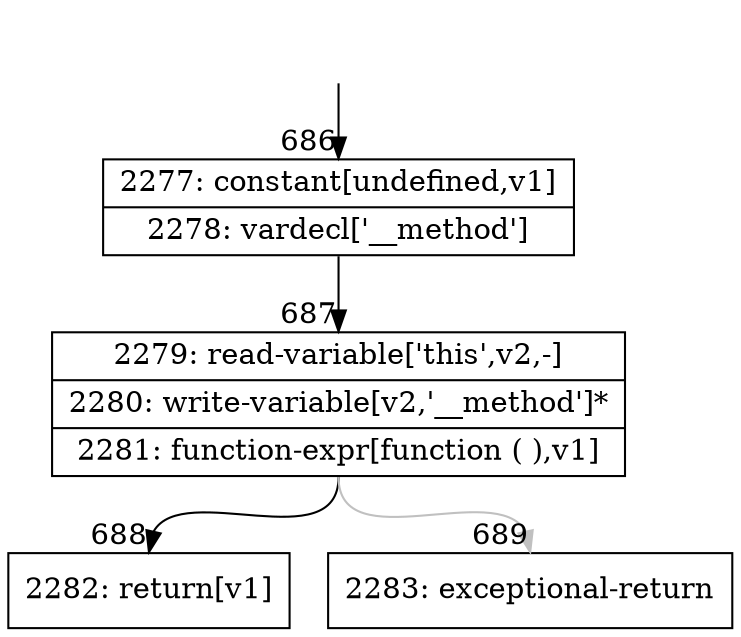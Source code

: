 digraph {
rankdir="TD"
BB_entry53[shape=none,label=""];
BB_entry53 -> BB686 [tailport=s, headport=n, headlabel="    686"]
BB686 [shape=record label="{2277: constant[undefined,v1]|2278: vardecl['__method']}" ] 
BB686 -> BB687 [tailport=s, headport=n, headlabel="      687"]
BB687 [shape=record label="{2279: read-variable['this',v2,-]|2280: write-variable[v2,'__method']*|2281: function-expr[function ( ),v1]}" ] 
BB687 -> BB688 [tailport=s, headport=n, headlabel="      688"]
BB687 -> BB689 [tailport=s, headport=n, color=gray, headlabel="      689"]
BB688 [shape=record label="{2282: return[v1]}" ] 
BB689 [shape=record label="{2283: exceptional-return}" ] 
//#$~ 447
}
